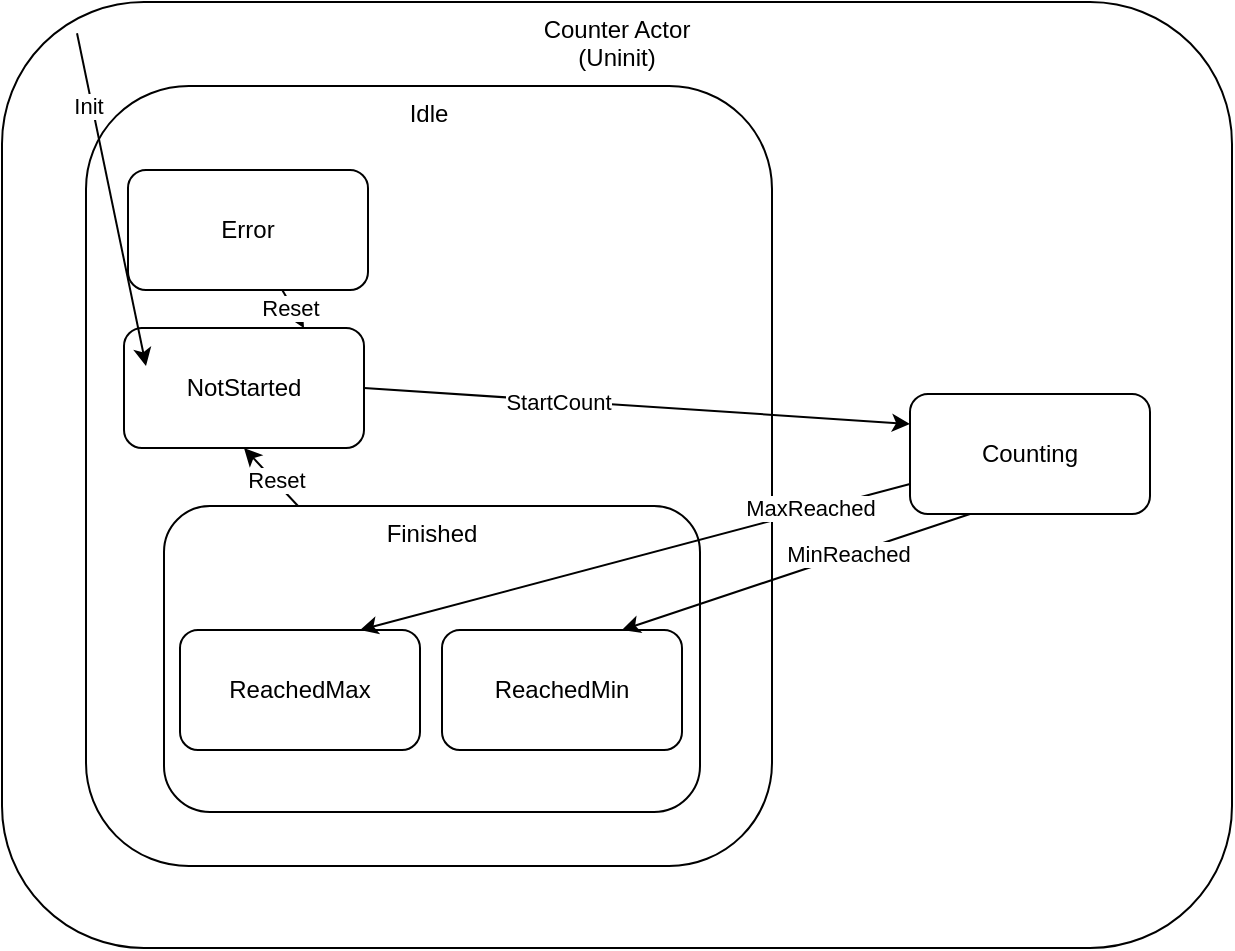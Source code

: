 <mxfile>
    <diagram name="Page-1" id="scDuXbElPbYSAGA8v51M">
        <mxGraphModel dx="1248" dy="-11" grid="0" gridSize="10" guides="0" tooltips="1" connect="1" arrows="1" fold="1" page="0" pageScale="1" pageWidth="850" pageHeight="1100" math="0" shadow="0">
            <root>
                <mxCell id="0"/>
                <mxCell id="1" parent="0"/>
                <mxCell id="Bxp5qz2cP6r9q5Oz2FwH-1" value="Counter Actor&lt;br&gt;(Uninit)" style="rounded=1;whiteSpace=wrap;html=1;verticalAlign=top;" parent="1" vertex="1">
                    <mxGeometry x="113" y="887" width="615" height="473" as="geometry"/>
                </mxCell>
                <mxCell id="Bxp5qz2cP6r9q5Oz2FwH-2" value="Idle" style="rounded=1;whiteSpace=wrap;html=1;verticalAlign=top;" parent="1" vertex="1">
                    <mxGeometry x="155" y="929" width="343" height="390" as="geometry"/>
                </mxCell>
                <mxCell id="Bxp5qz2cP6r9q5Oz2FwH-3" value="Counting" style="rounded=1;whiteSpace=wrap;html=1;" parent="1" vertex="1">
                    <mxGeometry x="567" y="1083" width="120" height="60" as="geometry"/>
                </mxCell>
                <mxCell id="Bxp5qz2cP6r9q5Oz2FwH-4" value="Error" style="rounded=1;whiteSpace=wrap;html=1;" parent="1" vertex="1">
                    <mxGeometry x="176" y="971" width="120" height="60" as="geometry"/>
                </mxCell>
                <mxCell id="Bxp5qz2cP6r9q5Oz2FwH-5" value="NotStarted" style="rounded=1;whiteSpace=wrap;html=1;" parent="1" vertex="1">
                    <mxGeometry x="174" y="1050" width="120" height="60" as="geometry"/>
                </mxCell>
                <mxCell id="Bxp5qz2cP6r9q5Oz2FwH-6" value="Finished" style="rounded=1;whiteSpace=wrap;html=1;verticalAlign=top;" parent="1" vertex="1">
                    <mxGeometry x="194" y="1139" width="268" height="153" as="geometry"/>
                </mxCell>
                <mxCell id="Bxp5qz2cP6r9q5Oz2FwH-7" value="ReachedMax" style="rounded=1;whiteSpace=wrap;html=1;" parent="1" vertex="1">
                    <mxGeometry x="202" y="1201" width="120" height="60" as="geometry"/>
                </mxCell>
                <mxCell id="Bxp5qz2cP6r9q5Oz2FwH-8" value="ReachedMin" style="rounded=1;whiteSpace=wrap;html=1;" parent="1" vertex="1">
                    <mxGeometry x="333" y="1201" width="120" height="60" as="geometry"/>
                </mxCell>
                <mxCell id="Bxp5qz2cP6r9q5Oz2FwH-10" value="" style="endArrow=classic;html=1;rounded=0;entryX=0.5;entryY=1;entryDx=0;entryDy=0;exitX=0.25;exitY=0;exitDx=0;exitDy=0;" parent="1" source="Bxp5qz2cP6r9q5Oz2FwH-6" target="Bxp5qz2cP6r9q5Oz2FwH-5" edge="1">
                    <mxGeometry width="50" height="50" relative="1" as="geometry">
                        <mxPoint x="257" y="1173" as="sourcePoint"/>
                        <mxPoint x="307" y="1123" as="targetPoint"/>
                    </mxGeometry>
                </mxCell>
                <mxCell id="Bxp5qz2cP6r9q5Oz2FwH-17" value="Reset" style="edgeLabel;html=1;align=center;verticalAlign=middle;resizable=0;points=[];" parent="Bxp5qz2cP6r9q5Oz2FwH-10" vertex="1" connectable="0">
                    <mxGeometry x="-0.176" y="-2" relative="1" as="geometry">
                        <mxPoint x="-1" as="offset"/>
                    </mxGeometry>
                </mxCell>
                <mxCell id="Bxp5qz2cP6r9q5Oz2FwH-11" value="" style="endArrow=classic;html=1;rounded=0;exitX=0.061;exitY=0.033;exitDx=0;exitDy=0;exitPerimeter=0;" parent="1" source="Bxp5qz2cP6r9q5Oz2FwH-1" edge="1">
                    <mxGeometry width="50" height="50" relative="1" as="geometry">
                        <mxPoint x="135" y="1119" as="sourcePoint"/>
                        <mxPoint x="185" y="1069" as="targetPoint"/>
                    </mxGeometry>
                </mxCell>
                <mxCell id="Bxp5qz2cP6r9q5Oz2FwH-19" value="Init" style="edgeLabel;html=1;align=center;verticalAlign=middle;resizable=0;points=[];" parent="Bxp5qz2cP6r9q5Oz2FwH-11" vertex="1" connectable="0">
                    <mxGeometry x="-0.579" y="-2" relative="1" as="geometry">
                        <mxPoint as="offset"/>
                    </mxGeometry>
                </mxCell>
                <mxCell id="Bxp5qz2cP6r9q5Oz2FwH-12" value="" style="endArrow=classic;html=1;rounded=0;entryX=0.75;entryY=0;entryDx=0;entryDy=0;" parent="1" source="Bxp5qz2cP6r9q5Oz2FwH-4" target="Bxp5qz2cP6r9q5Oz2FwH-5" edge="1">
                    <mxGeometry width="50" height="50" relative="1" as="geometry">
                        <mxPoint x="337" y="1041" as="sourcePoint"/>
                        <mxPoint x="387" y="991" as="targetPoint"/>
                    </mxGeometry>
                </mxCell>
                <mxCell id="Bxp5qz2cP6r9q5Oz2FwH-18" value="Reset" style="edgeLabel;html=1;align=center;verticalAlign=middle;resizable=0;points=[];" parent="Bxp5qz2cP6r9q5Oz2FwH-12" vertex="1" connectable="0">
                    <mxGeometry x="-0.111" y="-1" relative="1" as="geometry">
                        <mxPoint as="offset"/>
                    </mxGeometry>
                </mxCell>
                <mxCell id="Bxp5qz2cP6r9q5Oz2FwH-13" value="" style="endArrow=classic;html=1;rounded=0;exitX=1;exitY=0.5;exitDx=0;exitDy=0;entryX=0;entryY=0.25;entryDx=0;entryDy=0;" parent="1" source="Bxp5qz2cP6r9q5Oz2FwH-5" target="Bxp5qz2cP6r9q5Oz2FwH-3" edge="1">
                    <mxGeometry width="50" height="50" relative="1" as="geometry">
                        <mxPoint x="368" y="1113" as="sourcePoint"/>
                        <mxPoint x="418" y="1063" as="targetPoint"/>
                    </mxGeometry>
                </mxCell>
                <mxCell id="Bxp5qz2cP6r9q5Oz2FwH-16" value="StartCount" style="edgeLabel;html=1;align=center;verticalAlign=middle;resizable=0;points=[];" parent="Bxp5qz2cP6r9q5Oz2FwH-13" vertex="1" connectable="0">
                    <mxGeometry x="-0.29" relative="1" as="geometry">
                        <mxPoint as="offset"/>
                    </mxGeometry>
                </mxCell>
                <mxCell id="Bxp5qz2cP6r9q5Oz2FwH-14" value="" style="endArrow=classic;html=1;rounded=0;exitX=0;exitY=0.75;exitDx=0;exitDy=0;entryX=0.75;entryY=0;entryDx=0;entryDy=0;" parent="1" source="Bxp5qz2cP6r9q5Oz2FwH-3" target="Bxp5qz2cP6r9q5Oz2FwH-7" edge="1">
                    <mxGeometry width="50" height="50" relative="1" as="geometry">
                        <mxPoint x="370" y="1358" as="sourcePoint"/>
                        <mxPoint x="420" y="1308" as="targetPoint"/>
                    </mxGeometry>
                </mxCell>
                <mxCell id="Bxp5qz2cP6r9q5Oz2FwH-20" value="MaxReached" style="edgeLabel;html=1;align=center;verticalAlign=middle;resizable=0;points=[];" parent="Bxp5qz2cP6r9q5Oz2FwH-14" vertex="1" connectable="0">
                    <mxGeometry x="-0.639" y="-1" relative="1" as="geometry">
                        <mxPoint as="offset"/>
                    </mxGeometry>
                </mxCell>
                <mxCell id="Bxp5qz2cP6r9q5Oz2FwH-15" value="" style="endArrow=classic;html=1;rounded=0;exitX=0.25;exitY=1;exitDx=0;exitDy=0;entryX=0.75;entryY=0;entryDx=0;entryDy=0;" parent="1" source="Bxp5qz2cP6r9q5Oz2FwH-3" target="Bxp5qz2cP6r9q5Oz2FwH-8" edge="1">
                    <mxGeometry width="50" height="50" relative="1" as="geometry">
                        <mxPoint x="370" y="1358" as="sourcePoint"/>
                        <mxPoint x="420" y="1308" as="targetPoint"/>
                    </mxGeometry>
                </mxCell>
                <mxCell id="Bxp5qz2cP6r9q5Oz2FwH-21" value="MinReached" style="edgeLabel;html=1;align=center;verticalAlign=middle;resizable=0;points=[];" parent="Bxp5qz2cP6r9q5Oz2FwH-15" vertex="1" connectable="0">
                    <mxGeometry x="-0.303" y="-1" relative="1" as="geometry">
                        <mxPoint as="offset"/>
                    </mxGeometry>
                </mxCell>
            </root>
        </mxGraphModel>
    </diagram>
</mxfile>